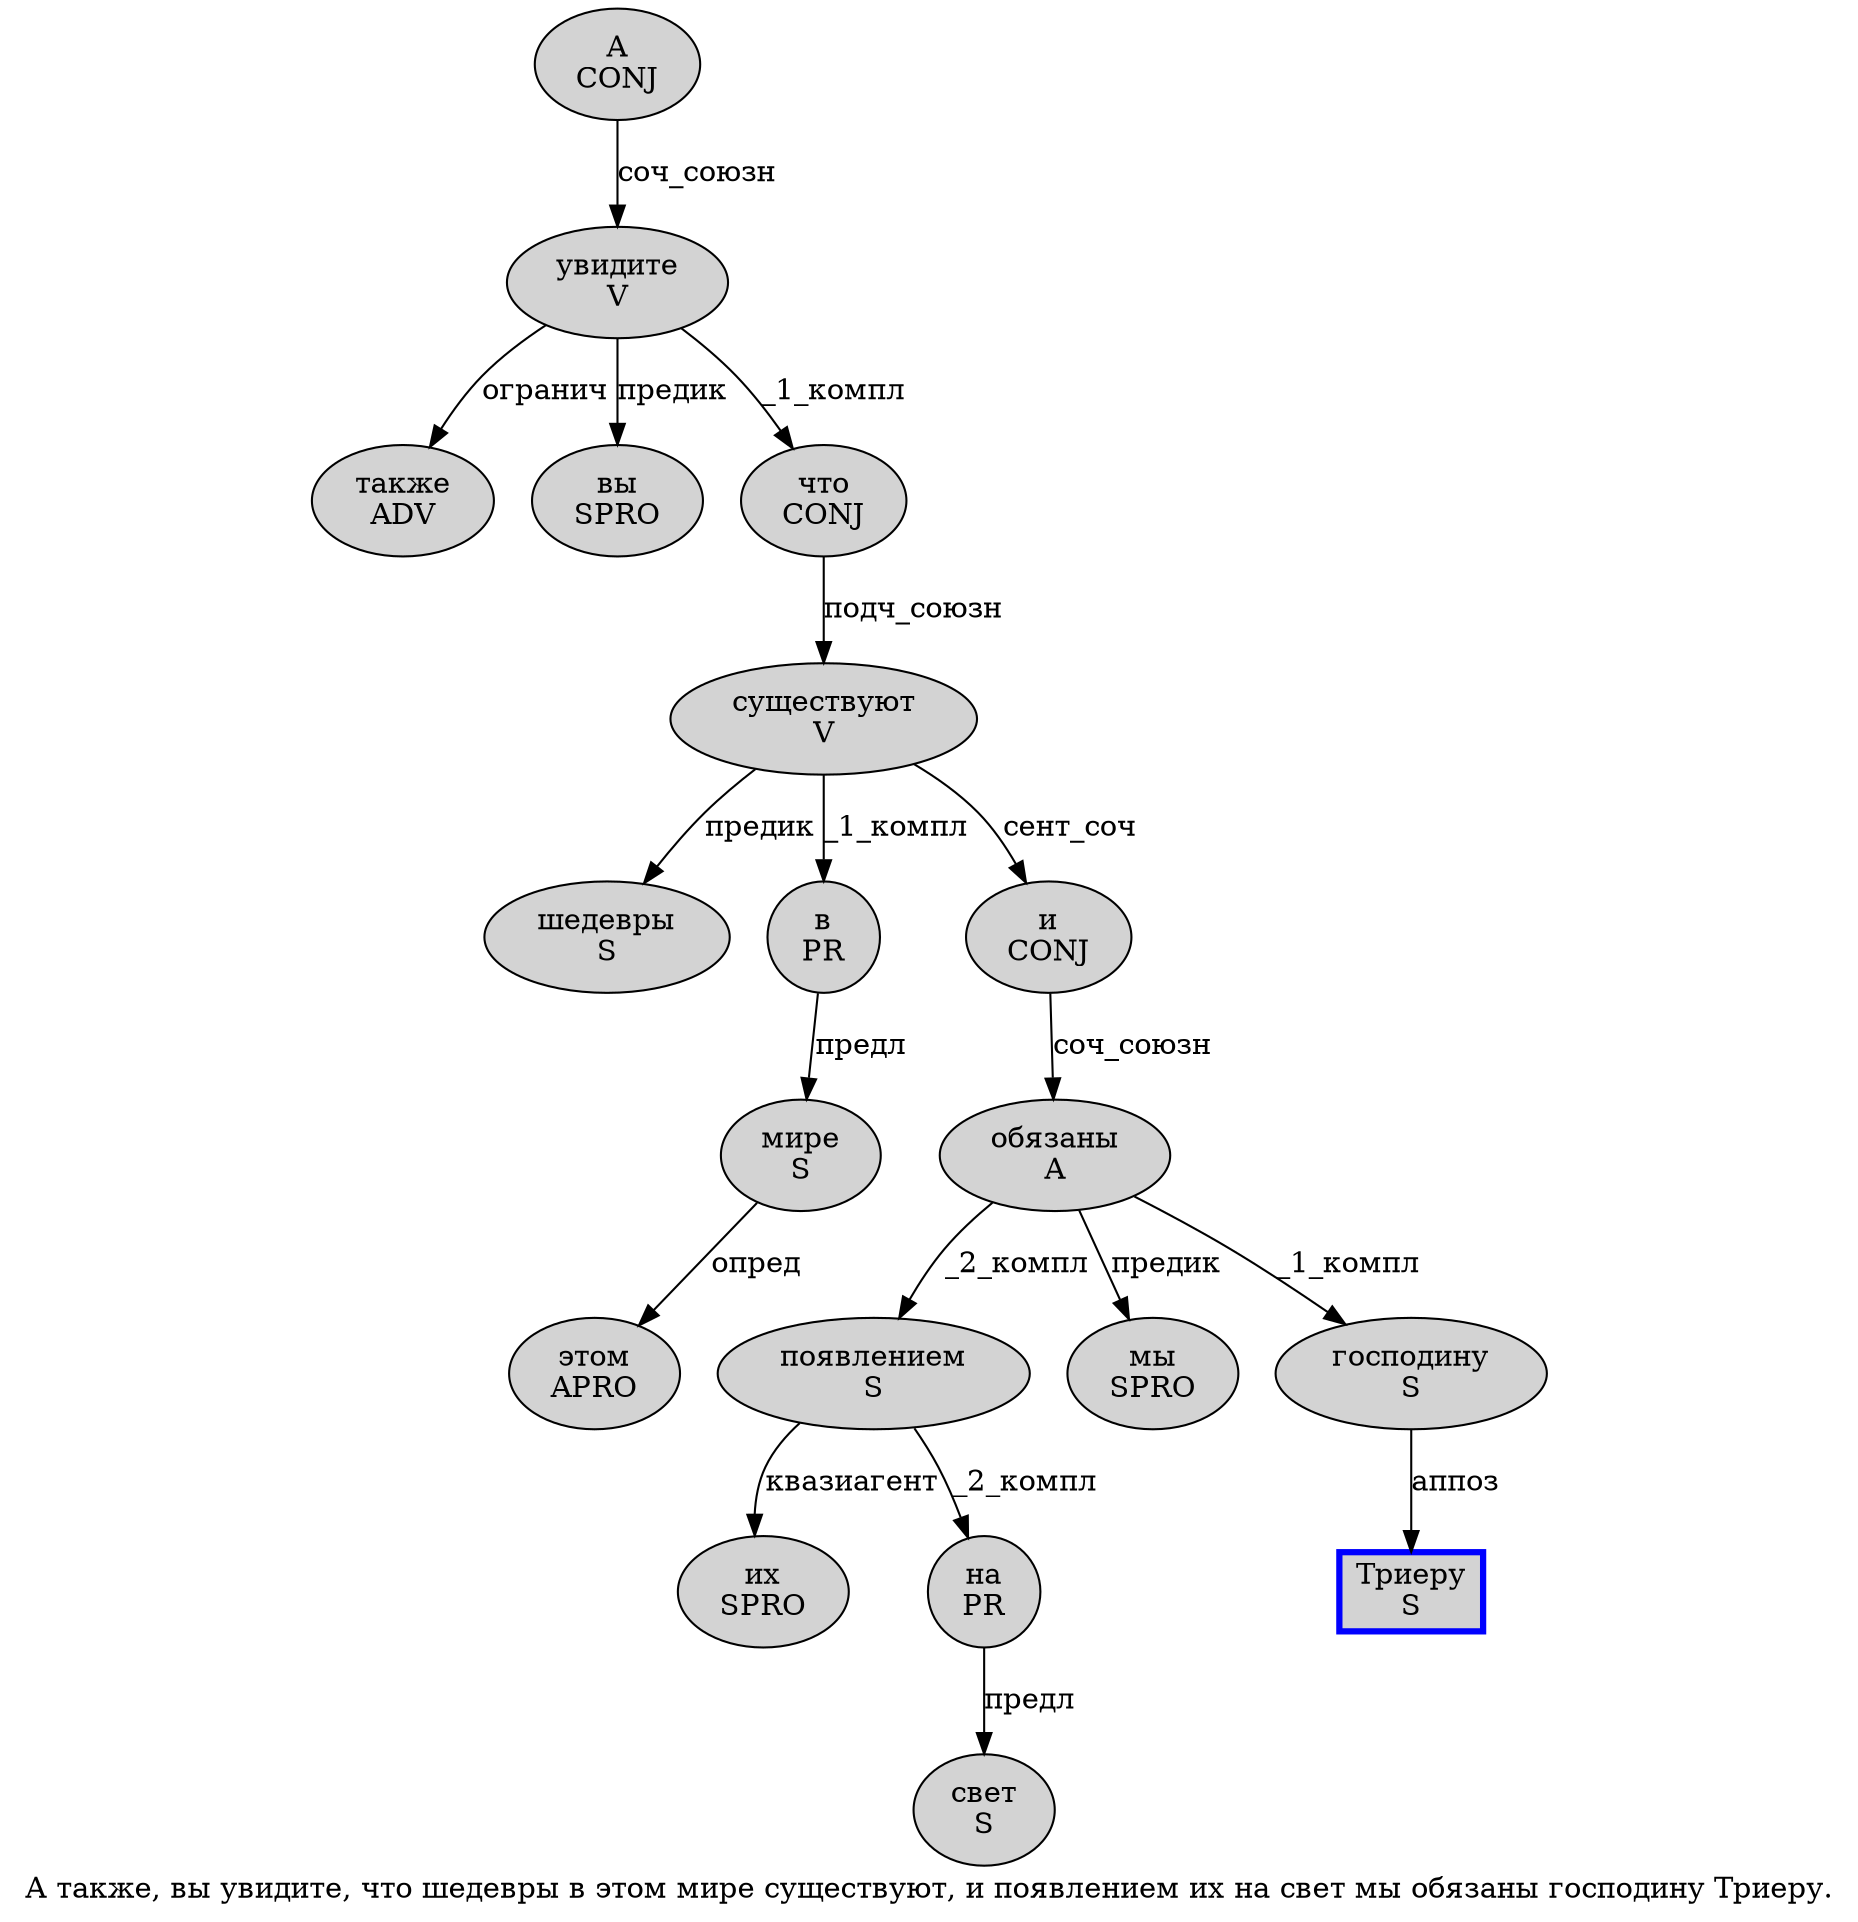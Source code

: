 digraph SENTENCE_1149 {
	graph [label="А также, вы увидите, что шедевры в этом мире существуют, и появлением их на свет мы обязаны господину Триеру."]
	node [style=filled]
		0 [label="А
CONJ" color="" fillcolor=lightgray penwidth=1 shape=ellipse]
		1 [label="также
ADV" color="" fillcolor=lightgray penwidth=1 shape=ellipse]
		3 [label="вы
SPRO" color="" fillcolor=lightgray penwidth=1 shape=ellipse]
		4 [label="увидите
V" color="" fillcolor=lightgray penwidth=1 shape=ellipse]
		6 [label="что
CONJ" color="" fillcolor=lightgray penwidth=1 shape=ellipse]
		7 [label="шедевры
S" color="" fillcolor=lightgray penwidth=1 shape=ellipse]
		8 [label="в
PR" color="" fillcolor=lightgray penwidth=1 shape=ellipse]
		9 [label="этом
APRO" color="" fillcolor=lightgray penwidth=1 shape=ellipse]
		10 [label="мире
S" color="" fillcolor=lightgray penwidth=1 shape=ellipse]
		11 [label="существуют
V" color="" fillcolor=lightgray penwidth=1 shape=ellipse]
		13 [label="и
CONJ" color="" fillcolor=lightgray penwidth=1 shape=ellipse]
		14 [label="появлением
S" color="" fillcolor=lightgray penwidth=1 shape=ellipse]
		15 [label="их
SPRO" color="" fillcolor=lightgray penwidth=1 shape=ellipse]
		16 [label="на
PR" color="" fillcolor=lightgray penwidth=1 shape=ellipse]
		17 [label="свет
S" color="" fillcolor=lightgray penwidth=1 shape=ellipse]
		18 [label="мы
SPRO" color="" fillcolor=lightgray penwidth=1 shape=ellipse]
		19 [label="обязаны
A" color="" fillcolor=lightgray penwidth=1 shape=ellipse]
		20 [label="господину
S" color="" fillcolor=lightgray penwidth=1 shape=ellipse]
		21 [label="Триеру
S" color=blue fillcolor=lightgray penwidth=3 shape=box]
			11 -> 7 [label="предик"]
			11 -> 8 [label="_1_компл"]
			11 -> 13 [label="сент_соч"]
			14 -> 15 [label="квазиагент"]
			14 -> 16 [label="_2_компл"]
			19 -> 14 [label="_2_компл"]
			19 -> 18 [label="предик"]
			19 -> 20 [label="_1_компл"]
			6 -> 11 [label="подч_союзн"]
			4 -> 1 [label="огранич"]
			4 -> 3 [label="предик"]
			4 -> 6 [label="_1_компл"]
			13 -> 19 [label="соч_союзн"]
			10 -> 9 [label="опред"]
			8 -> 10 [label="предл"]
			0 -> 4 [label="соч_союзн"]
			20 -> 21 [label="аппоз"]
			16 -> 17 [label="предл"]
}